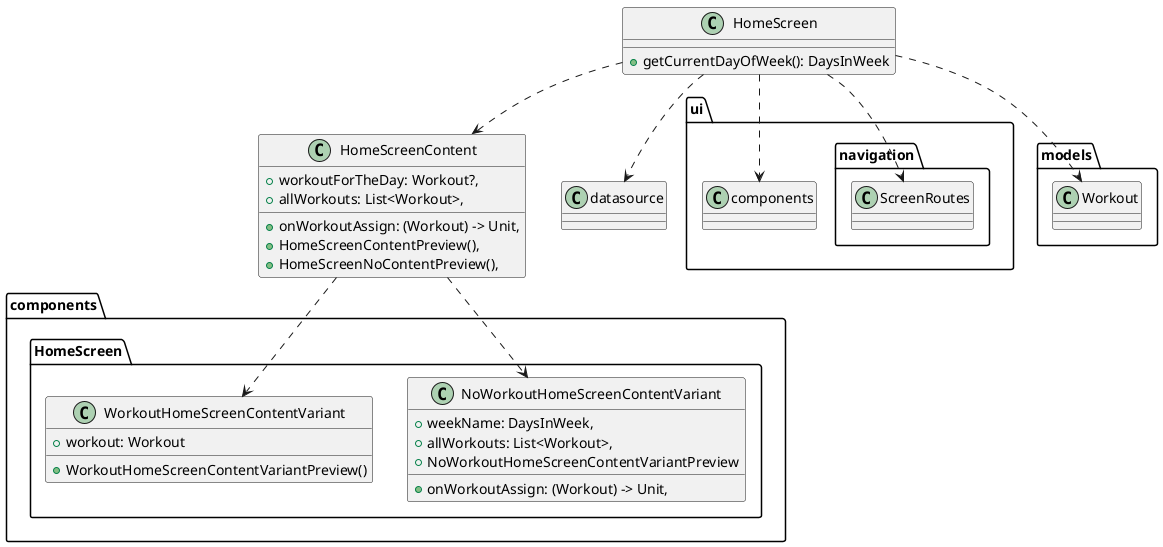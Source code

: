 @startuml
class HomeScreen {
   + getCurrentDayOfWeek(): DaysInWeek
}
class HomeScreenContent {
    + workoutForTheDay: Workout?,
    + allWorkouts: List<Workout>,
    + onWorkoutAssign: (Workout) -> Unit,
    + HomeScreenContentPreview(),
    + HomeScreenNoContentPreview(),
}

namespace components.HomeScreen {
    class NoWorkoutHomeScreenContentVariant {
        + weekName: DaysInWeek,
        + allWorkouts: List<Workout>,
        + onWorkoutAssign: (Workout) -> Unit,
        + NoWorkoutHomeScreenContentVariantPreview
    }
    class WorkoutHomeScreenContentVariant {
        + workout: Workout
        + WorkoutHomeScreenContentVariantPreview()
    }
}


HomeScreen ..> HomeScreenContent
HomeScreenContent ..> NoWorkoutHomeScreenContentVariant
HomeScreenContent ..> WorkoutHomeScreenContentVariant

HomeScreen ..> datasource
HomeScreen ..> ui.components
HomeScreen ..> models.Workout

HomeScreen ..> ui.navigation.ScreenRoutes

@enduml
